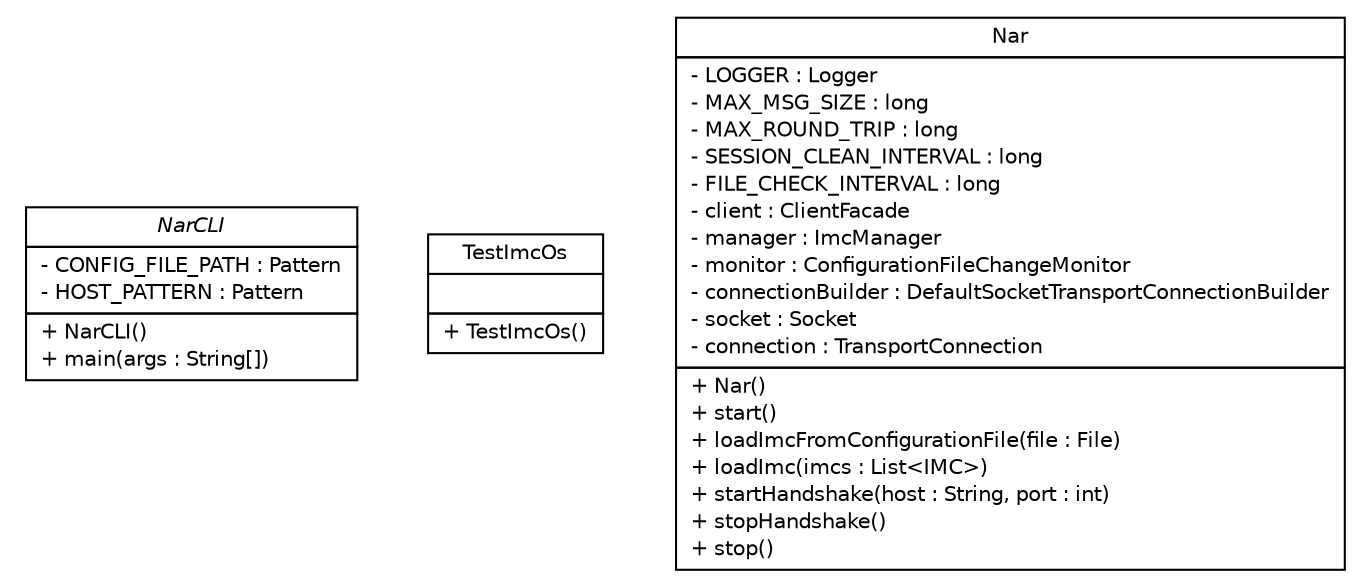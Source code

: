 #!/usr/local/bin/dot
#
# Class diagram 
# Generated by UMLGraph version R5_6 (http://www.umlgraph.org/)
#

digraph G {
	edge [fontname="Helvetica",fontsize=10,labelfontname="Helvetica",labelfontsize=10];
	node [fontname="Helvetica",fontsize=10,shape=plaintext];
	nodesep=0.25;
	ranksep=0.5;
	// de.hsbremen.tc.tnc.examples.nar.NarCLI
	c0 [label=<<table title="de.hsbremen.tc.tnc.examples.nar.NarCLI" border="0" cellborder="1" cellspacing="0" cellpadding="2" port="p" href="./NarCLI.html">
		<tr><td><table border="0" cellspacing="0" cellpadding="1">
<tr><td align="center" balign="center"><font face="Helvetica-Oblique"> NarCLI </font></td></tr>
		</table></td></tr>
		<tr><td><table border="0" cellspacing="0" cellpadding="1">
<tr><td align="left" balign="left"> - CONFIG_FILE_PATH : Pattern </td></tr>
<tr><td align="left" balign="left"> - HOST_PATTERN : Pattern </td></tr>
		</table></td></tr>
		<tr><td><table border="0" cellspacing="0" cellpadding="1">
<tr><td align="left" balign="left"> + NarCLI() </td></tr>
<tr><td align="left" balign="left"> + main(args : String[]) </td></tr>
		</table></td></tr>
		</table>>, URL="./NarCLI.html", fontname="Helvetica", fontcolor="black", fontsize=10.0];
	// de.hsbremen.tc.tnc.examples.nar.TestImcOs
	c1 [label=<<table title="de.hsbremen.tc.tnc.examples.nar.TestImcOs" border="0" cellborder="1" cellspacing="0" cellpadding="2" port="p" href="./TestImcOs.html">
		<tr><td><table border="0" cellspacing="0" cellpadding="1">
<tr><td align="center" balign="center"> TestImcOs </td></tr>
		</table></td></tr>
		<tr><td><table border="0" cellspacing="0" cellpadding="1">
<tr><td align="left" balign="left">  </td></tr>
		</table></td></tr>
		<tr><td><table border="0" cellspacing="0" cellpadding="1">
<tr><td align="left" balign="left"> + TestImcOs() </td></tr>
		</table></td></tr>
		</table>>, URL="./TestImcOs.html", fontname="Helvetica", fontcolor="black", fontsize=10.0];
	// de.hsbremen.tc.tnc.examples.nar.Nar
	c2 [label=<<table title="de.hsbremen.tc.tnc.examples.nar.Nar" border="0" cellborder="1" cellspacing="0" cellpadding="2" port="p" href="./Nar.html">
		<tr><td><table border="0" cellspacing="0" cellpadding="1">
<tr><td align="center" balign="center"> Nar </td></tr>
		</table></td></tr>
		<tr><td><table border="0" cellspacing="0" cellpadding="1">
<tr><td align="left" balign="left"> - LOGGER : Logger </td></tr>
<tr><td align="left" balign="left"> - MAX_MSG_SIZE : long </td></tr>
<tr><td align="left" balign="left"> - MAX_ROUND_TRIP : long </td></tr>
<tr><td align="left" balign="left"> - SESSION_CLEAN_INTERVAL : long </td></tr>
<tr><td align="left" balign="left"> - FILE_CHECK_INTERVAL : long </td></tr>
<tr><td align="left" balign="left"> - client : ClientFacade </td></tr>
<tr><td align="left" balign="left"> - manager : ImcManager </td></tr>
<tr><td align="left" balign="left"> - monitor : ConfigurationFileChangeMonitor </td></tr>
<tr><td align="left" balign="left"> - connectionBuilder : DefaultSocketTransportConnectionBuilder </td></tr>
<tr><td align="left" balign="left"> - socket : Socket </td></tr>
<tr><td align="left" balign="left"> - connection : TransportConnection </td></tr>
		</table></td></tr>
		<tr><td><table border="0" cellspacing="0" cellpadding="1">
<tr><td align="left" balign="left"> + Nar() </td></tr>
<tr><td align="left" balign="left"> + start() </td></tr>
<tr><td align="left" balign="left"> + loadImcFromConfigurationFile(file : File) </td></tr>
<tr><td align="left" balign="left"> + loadImc(imcs : List&lt;IMC&gt;) </td></tr>
<tr><td align="left" balign="left"> + startHandshake(host : String, port : int) </td></tr>
<tr><td align="left" balign="left"> + stopHandshake() </td></tr>
<tr><td align="left" balign="left"> + stop() </td></tr>
		</table></td></tr>
		</table>>, URL="./Nar.html", fontname="Helvetica", fontcolor="black", fontsize=10.0];
}

